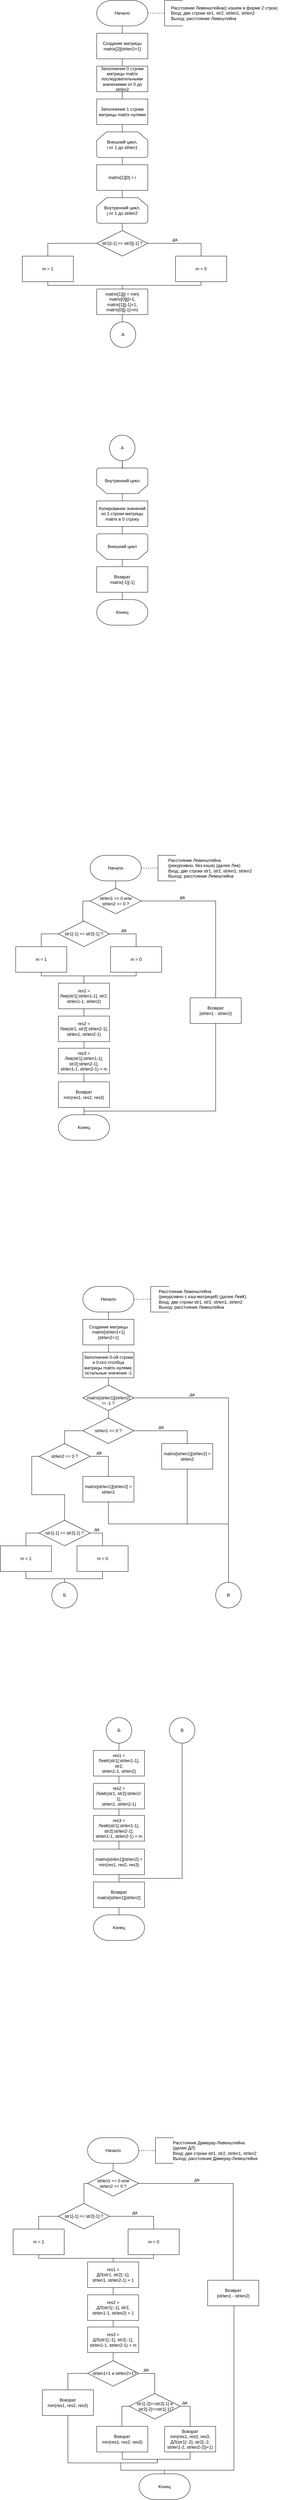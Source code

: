 <mxfile version="16.4.3" type="device"><diagram id="qD7uuQ1wmnW5SrdzAQ2x" name="Страница 1"><mxGraphModel dx="1422" dy="762" grid="1" gridSize="10" guides="1" tooltips="1" connect="1" arrows="1" fold="1" page="1" pageScale="1" pageWidth="827" pageHeight="1169" math="0" shadow="0"><root><mxCell id="0"/><mxCell id="1" parent="0"/><mxCell id="2qAkVk2IzRb8M_Sz5Cnt-39" style="edgeStyle=orthogonalEdgeStyle;rounded=0;orthogonalLoop=1;jettySize=auto;html=1;exitX=1;exitY=0.5;exitDx=0;exitDy=0;exitPerimeter=0;entryX=0;entryY=0.5;entryDx=0;entryDy=0;entryPerimeter=0;endArrow=none;endFill=0;dashed=1;" parent="1" source="2qAkVk2IzRb8M_Sz5Cnt-1" target="2qAkVk2IzRb8M_Sz5Cnt-38" edge="1"><mxGeometry relative="1" as="geometry"/></mxCell><mxCell id="w48m7SRfPKbXSvB9HszY-26" value="" style="edgeStyle=orthogonalEdgeStyle;rounded=0;orthogonalLoop=1;jettySize=auto;html=1;endArrow=none;endFill=0;" parent="1" source="2qAkVk2IzRb8M_Sz5Cnt-1" target="w48m7SRfPKbXSvB9HszY-1" edge="1"><mxGeometry relative="1" as="geometry"/></mxCell><mxCell id="2qAkVk2IzRb8M_Sz5Cnt-1" value="Начало" style="strokeWidth=1;html=1;shape=mxgraph.flowchart.terminator;whiteSpace=wrap;" parent="1" vertex="1"><mxGeometry x="284" y="30" width="140" height="70" as="geometry"/></mxCell><mxCell id="w48m7SRfPKbXSvB9HszY-25" value="" style="edgeStyle=orthogonalEdgeStyle;rounded=0;orthogonalLoop=1;jettySize=auto;html=1;endArrow=none;endFill=0;" parent="1" source="2qAkVk2IzRb8M_Sz5Cnt-3" edge="1"><mxGeometry relative="1" as="geometry"><mxPoint x="354" y="390" as="targetPoint"/></mxGeometry></mxCell><mxCell id="2qAkVk2IzRb8M_Sz5Cnt-3" value="Создание матрицы&lt;br&gt;matrix[2][strlen2+1]" style="rounded=0;whiteSpace=wrap;html=1;strokeWidth=1;" parent="1" vertex="1"><mxGeometry x="284" y="120" width="140" height="70" as="geometry"/></mxCell><mxCell id="w48m7SRfPKbXSvB9HszY-211" style="edgeStyle=orthogonalEdgeStyle;rounded=0;orthogonalLoop=1;jettySize=auto;html=1;exitX=0.5;exitY=1;exitDx=0;exitDy=0;exitPerimeter=0;entryX=0.5;entryY=0;entryDx=0;entryDy=0;endArrow=none;endFill=0;" parent="1" source="2qAkVk2IzRb8M_Sz5Cnt-4" edge="1"><mxGeometry relative="1" as="geometry"><mxPoint x="354" y="570" as="targetPoint"/></mxGeometry></mxCell><mxCell id="2qAkVk2IzRb8M_Sz5Cnt-4" value="Внешний цикл,&lt;br&gt;i от 1 до strlen1" style="strokeWidth=1;html=1;shape=mxgraph.flowchart.loop_limit;whiteSpace=wrap;" parent="1" vertex="1"><mxGeometry x="284" y="390" width="140" height="70" as="geometry"/></mxCell><mxCell id="2qAkVk2IzRb8M_Sz5Cnt-17" style="edgeStyle=orthogonalEdgeStyle;rounded=0;orthogonalLoop=1;jettySize=auto;html=1;exitX=1;exitY=0.5;exitDx=0;exitDy=0;exitPerimeter=0;entryX=0.5;entryY=0;entryDx=0;entryDy=0;endArrow=none;endFill=0;" parent="1" source="2qAkVk2IzRb8M_Sz5Cnt-5" target="2qAkVk2IzRb8M_Sz5Cnt-6" edge="1"><mxGeometry relative="1" as="geometry"/></mxCell><mxCell id="2qAkVk2IzRb8M_Sz5Cnt-18" style="edgeStyle=orthogonalEdgeStyle;rounded=0;orthogonalLoop=1;jettySize=auto;html=1;exitX=0;exitY=0.5;exitDx=0;exitDy=0;exitPerimeter=0;entryX=0.5;entryY=0;entryDx=0;entryDy=0;endArrow=none;endFill=0;" parent="1" source="2qAkVk2IzRb8M_Sz5Cnt-5" target="2qAkVk2IzRb8M_Sz5Cnt-8" edge="1"><mxGeometry relative="1" as="geometry"/></mxCell><mxCell id="w48m7SRfPKbXSvB9HszY-19" style="edgeStyle=orthogonalEdgeStyle;rounded=0;orthogonalLoop=1;jettySize=auto;html=1;exitX=0.5;exitY=0;exitDx=0;exitDy=0;exitPerimeter=0;entryX=0.5;entryY=1;entryDx=0;entryDy=0;entryPerimeter=0;endArrow=none;endFill=0;" parent="1" source="2qAkVk2IzRb8M_Sz5Cnt-5" target="w48m7SRfPKbXSvB9HszY-2" edge="1"><mxGeometry relative="1" as="geometry"/></mxCell><mxCell id="2qAkVk2IzRb8M_Sz5Cnt-5" value="str1[i-1] == str2[j-1] ?" style="strokeWidth=1;html=1;shape=mxgraph.flowchart.decision;whiteSpace=wrap;" parent="1" vertex="1"><mxGeometry x="284" y="660" width="140" height="70" as="geometry"/></mxCell><mxCell id="w48m7SRfPKbXSvB9HszY-8" style="edgeStyle=orthogonalEdgeStyle;rounded=0;orthogonalLoop=1;jettySize=auto;html=1;exitX=0.5;exitY=1;exitDx=0;exitDy=0;entryX=0.5;entryY=0;entryDx=0;entryDy=0;endArrow=none;endFill=0;" parent="1" source="2qAkVk2IzRb8M_Sz5Cnt-6" target="w48m7SRfPKbXSvB9HszY-7" edge="1"><mxGeometry relative="1" as="geometry"><Array as="points"><mxPoint x="570" y="810"/><mxPoint x="354" y="810"/></Array></mxGeometry></mxCell><mxCell id="2qAkVk2IzRb8M_Sz5Cnt-6" value="m = 0" style="rounded=0;whiteSpace=wrap;html=1;strokeWidth=1;" parent="1" vertex="1"><mxGeometry x="500" y="730" width="140" height="70" as="geometry"/></mxCell><mxCell id="w48m7SRfPKbXSvB9HszY-9" style="edgeStyle=orthogonalEdgeStyle;rounded=0;orthogonalLoop=1;jettySize=auto;html=1;exitX=0.5;exitY=1;exitDx=0;exitDy=0;entryX=0.5;entryY=0;entryDx=0;entryDy=0;endArrow=none;endFill=0;" parent="1" source="2qAkVk2IzRb8M_Sz5Cnt-8" target="w48m7SRfPKbXSvB9HszY-7" edge="1"><mxGeometry relative="1" as="geometry"><Array as="points"><mxPoint x="150" y="810"/><mxPoint x="354" y="810"/></Array></mxGeometry></mxCell><mxCell id="2qAkVk2IzRb8M_Sz5Cnt-8" value="m = 1" style="rounded=0;whiteSpace=wrap;html=1;strokeWidth=1;" parent="1" vertex="1"><mxGeometry x="80" y="730" width="140" height="70" as="geometry"/></mxCell><mxCell id="2qAkVk2IzRb8M_Sz5Cnt-16" value="Конец" style="strokeWidth=1;html=1;shape=mxgraph.flowchart.terminator;whiteSpace=wrap;" parent="1" vertex="1"><mxGeometry x="284" y="1670" width="140" height="70" as="geometry"/></mxCell><mxCell id="2qAkVk2IzRb8M_Sz5Cnt-19" value="да" style="text;html=1;align=center;verticalAlign=middle;resizable=0;points=[];autosize=1;strokeColor=none;" parent="1" vertex="1"><mxGeometry x="483" y="675" width="30" height="20" as="geometry"/></mxCell><mxCell id="2qAkVk2IzRb8M_Sz5Cnt-38" value="" style="strokeWidth=1;html=1;shape=mxgraph.flowchart.annotation_1;align=left;pointerEvents=1;" parent="1" vertex="1"><mxGeometry x="470" y="30" width="50" height="70" as="geometry"/></mxCell><mxCell id="2qAkVk2IzRb8M_Sz5Cnt-40" value="Расстояние Левенштейна(с кэшем в форме 2 строк)&lt;br&gt;&lt;div style=&quot;text-align: left&quot;&gt;&lt;span&gt;Вход: две строки str1, str2, strlen1, strlen2&lt;/span&gt;&lt;/div&gt;&lt;div style=&quot;text-align: left&quot;&gt;&lt;span&gt;Выход: расстояние Левештейна&lt;/span&gt;&lt;/div&gt;" style="text;html=1;align=center;verticalAlign=middle;resizable=0;points=[];autosize=1;strokeColor=none;" parent="1" vertex="1"><mxGeometry x="478" y="40" width="310" height="50" as="geometry"/></mxCell><mxCell id="w48m7SRfPKbXSvB9HszY-24" value="" style="edgeStyle=orthogonalEdgeStyle;rounded=0;orthogonalLoop=1;jettySize=auto;html=1;endArrow=none;endFill=0;" parent="1" source="w48m7SRfPKbXSvB9HszY-1" edge="1"><mxGeometry relative="1" as="geometry"><mxPoint x="354" y="390" as="targetPoint"/></mxGeometry></mxCell><mxCell id="w48m7SRfPKbXSvB9HszY-1" value="Заполнение 0 строки матрицы matrix последовательными значениями от 0 до strlen2" style="rounded=0;whiteSpace=wrap;html=1;strokeWidth=1;" parent="1" vertex="1"><mxGeometry x="284" y="210" width="140" height="70" as="geometry"/></mxCell><mxCell id="w48m7SRfPKbXSvB9HszY-2" value="Внутренний цикл,&lt;br&gt;j от 1 до strlen2" style="strokeWidth=1;html=1;shape=mxgraph.flowchart.loop_limit;whiteSpace=wrap;" parent="1" vertex="1"><mxGeometry x="284" y="570" width="140" height="70" as="geometry"/></mxCell><mxCell id="w48m7SRfPKbXSvB9HszY-213" value="" style="edgeStyle=orthogonalEdgeStyle;rounded=0;orthogonalLoop=1;jettySize=auto;html=1;endArrow=none;endFill=0;" parent="1" source="w48m7SRfPKbXSvB9HszY-7" target="w48m7SRfPKbXSvB9HszY-11" edge="1"><mxGeometry relative="1" as="geometry"/></mxCell><mxCell id="w48m7SRfPKbXSvB9HszY-7" value="matrix[1][j] = min(&lt;br&gt;matrix[0][j]+1,&lt;br&gt;matrix[1][j-1]+1,&lt;br&gt;matrix[0][j-1]+m)" style="rounded=0;whiteSpace=wrap;html=1;strokeWidth=1;" parent="1" vertex="1"><mxGeometry x="284" y="820" width="140" height="70" as="geometry"/></mxCell><mxCell id="w48m7SRfPKbXSvB9HszY-11" value="А" style="ellipse;whiteSpace=wrap;html=1;aspect=fixed;" parent="1" vertex="1"><mxGeometry x="321" y="910" width="70" height="70" as="geometry"/></mxCell><mxCell id="w48m7SRfPKbXSvB9HszY-214" value="" style="edgeStyle=orthogonalEdgeStyle;rounded=0;orthogonalLoop=1;jettySize=auto;html=1;endArrow=none;endFill=0;" parent="1" source="w48m7SRfPKbXSvB9HszY-12" edge="1"><mxGeometry relative="1" as="geometry"><mxPoint x="354" y="1310" as="targetPoint"/></mxGeometry></mxCell><mxCell id="w48m7SRfPKbXSvB9HszY-12" value="А" style="ellipse;whiteSpace=wrap;html=1;aspect=fixed;" parent="1" vertex="1"><mxGeometry x="319" y="1220" width="70" height="70" as="geometry"/></mxCell><mxCell id="w48m7SRfPKbXSvB9HszY-206" value="" style="edgeStyle=orthogonalEdgeStyle;rounded=0;orthogonalLoop=1;jettySize=auto;html=1;endArrow=none;endFill=0;" parent="1" source="w48m7SRfPKbXSvB9HszY-14" target="w48m7SRfPKbXSvB9HszY-15" edge="1"><mxGeometry relative="1" as="geometry"/></mxCell><mxCell id="w48m7SRfPKbXSvB9HszY-207" value="" style="edgeStyle=orthogonalEdgeStyle;rounded=0;orthogonalLoop=1;jettySize=auto;html=1;endArrow=none;endFill=0;" parent="1" source="w48m7SRfPKbXSvB9HszY-15" target="2qAkVk2IzRb8M_Sz5Cnt-16" edge="1"><mxGeometry relative="1" as="geometry"/></mxCell><mxCell id="w48m7SRfPKbXSvB9HszY-15" value="Возврат&lt;br&gt;matrix[-1][-1]" style="rounded=0;whiteSpace=wrap;html=1;strokeWidth=1;" parent="1" vertex="1"><mxGeometry x="284" y="1580" width="140" height="70" as="geometry"/></mxCell><mxCell id="w48m7SRfPKbXSvB9HszY-27" style="edgeStyle=orthogonalEdgeStyle;rounded=0;orthogonalLoop=1;jettySize=auto;html=1;exitX=1;exitY=0.5;exitDx=0;exitDy=0;exitPerimeter=0;entryX=0;entryY=0.5;entryDx=0;entryDy=0;entryPerimeter=0;endArrow=none;endFill=0;dashed=1;" parent="1" source="w48m7SRfPKbXSvB9HszY-29" target="w48m7SRfPKbXSvB9HszY-43" edge="1"><mxGeometry relative="1" as="geometry"/></mxCell><mxCell id="w48m7SRfPKbXSvB9HszY-81" style="edgeStyle=orthogonalEdgeStyle;rounded=0;orthogonalLoop=1;jettySize=auto;html=1;exitX=0.5;exitY=1;exitDx=0;exitDy=0;exitPerimeter=0;entryX=0.5;entryY=0;entryDx=0;entryDy=0;entryPerimeter=0;endArrow=none;endFill=0;" parent="1" source="w48m7SRfPKbXSvB9HszY-29" target="w48m7SRfPKbXSvB9HszY-57" edge="1"><mxGeometry relative="1" as="geometry"/></mxCell><mxCell id="w48m7SRfPKbXSvB9HszY-29" value="Начало" style="strokeWidth=1;html=1;shape=mxgraph.flowchart.terminator;whiteSpace=wrap;" parent="1" vertex="1"><mxGeometry x="266" y="2370" width="140" height="70" as="geometry"/></mxCell><mxCell id="w48m7SRfPKbXSvB9HszY-43" value="" style="strokeWidth=1;html=1;shape=mxgraph.flowchart.annotation_1;align=left;pointerEvents=1;" parent="1" vertex="1"><mxGeometry x="452" y="2370" width="50" height="70" as="geometry"/></mxCell><mxCell id="w48m7SRfPKbXSvB9HszY-44" value="Расстояние Левенштейна&lt;br&gt;(рекурсивно, без кэша)&amp;nbsp;&lt;span style=&quot;&quot;&gt;(далее Лев)&lt;/span&gt;&lt;br&gt;&lt;div style=&quot;&quot;&gt;&lt;span&gt;Вход: две строки str1, str2, strlen1, strlen2&lt;/span&gt;&lt;/div&gt;&lt;div style=&quot;&quot;&gt;&lt;span&gt;Выход: расстояние Левештейна&lt;/span&gt;&lt;/div&gt;" style="text;html=1;align=left;verticalAlign=middle;resizable=0;points=[];autosize=1;strokeColor=none;" parent="1" vertex="1"><mxGeometry x="478" y="2375" width="250" height="60" as="geometry"/></mxCell><mxCell id="w48m7SRfPKbXSvB9HszY-73" style="edgeStyle=orthogonalEdgeStyle;rounded=0;orthogonalLoop=1;jettySize=auto;html=1;exitX=1;exitY=0.5;exitDx=0;exitDy=0;exitPerimeter=0;entryX=0.5;entryY=0;entryDx=0;entryDy=0;endArrow=none;endFill=0;" parent="1" source="w48m7SRfPKbXSvB9HszY-57" target="w48m7SRfPKbXSvB9HszY-58" edge="1"><mxGeometry relative="1" as="geometry"/></mxCell><mxCell id="w48m7SRfPKbXSvB9HszY-204" style="edgeStyle=orthogonalEdgeStyle;rounded=0;orthogonalLoop=1;jettySize=auto;html=1;exitX=0;exitY=0.5;exitDx=0;exitDy=0;exitPerimeter=0;entryX=0.5;entryY=0;entryDx=0;entryDy=0;entryPerimeter=0;endArrow=none;endFill=0;" parent="1" source="w48m7SRfPKbXSvB9HszY-57" target="w48m7SRfPKbXSvB9HszY-62" edge="1"><mxGeometry relative="1" as="geometry"/></mxCell><mxCell id="w48m7SRfPKbXSvB9HszY-57" value="strlen1 == 0 или&lt;br&gt;strlen2 == 0 ?" style="strokeWidth=1;html=1;shape=mxgraph.flowchart.decision;whiteSpace=wrap;" parent="1" vertex="1"><mxGeometry x="266" y="2460" width="140" height="70" as="geometry"/></mxCell><mxCell id="w48m7SRfPKbXSvB9HszY-76" style="edgeStyle=orthogonalEdgeStyle;rounded=0;orthogonalLoop=1;jettySize=auto;html=1;exitX=0.5;exitY=1;exitDx=0;exitDy=0;entryX=0.5;entryY=0;entryDx=0;entryDy=0;entryPerimeter=0;endArrow=none;endFill=0;" parent="1" source="w48m7SRfPKbXSvB9HszY-58" target="w48m7SRfPKbXSvB9HszY-72" edge="1"><mxGeometry relative="1" as="geometry"><Array as="points"><mxPoint x="610" y="3070"/><mxPoint x="249" y="3070"/></Array></mxGeometry></mxCell><mxCell id="w48m7SRfPKbXSvB9HszY-58" value="Возврат&lt;br&gt;|strlen1 - strlen2|" style="rounded=0;whiteSpace=wrap;html=1;strokeWidth=1;" parent="1" vertex="1"><mxGeometry x="540" y="2760" width="140" height="70" as="geometry"/></mxCell><mxCell id="w48m7SRfPKbXSvB9HszY-60" style="edgeStyle=orthogonalEdgeStyle;rounded=0;orthogonalLoop=1;jettySize=auto;html=1;exitX=1;exitY=0.5;exitDx=0;exitDy=0;exitPerimeter=0;entryX=0.5;entryY=0;entryDx=0;entryDy=0;endArrow=none;endFill=0;" parent="1" source="w48m7SRfPKbXSvB9HszY-62" target="w48m7SRfPKbXSvB9HszY-64" edge="1"><mxGeometry relative="1" as="geometry"/></mxCell><mxCell id="w48m7SRfPKbXSvB9HszY-61" style="edgeStyle=orthogonalEdgeStyle;rounded=0;orthogonalLoop=1;jettySize=auto;html=1;exitX=0;exitY=0.5;exitDx=0;exitDy=0;exitPerimeter=0;entryX=0.5;entryY=0;entryDx=0;entryDy=0;endArrow=none;endFill=0;" parent="1" source="w48m7SRfPKbXSvB9HszY-62" target="w48m7SRfPKbXSvB9HszY-66" edge="1"><mxGeometry relative="1" as="geometry"/></mxCell><mxCell id="w48m7SRfPKbXSvB9HszY-62" value="str1[-1] == str2[-1] ?" style="strokeWidth=1;html=1;shape=mxgraph.flowchart.decision;whiteSpace=wrap;" parent="1" vertex="1"><mxGeometry x="179" y="2550" width="140" height="70" as="geometry"/></mxCell><mxCell id="w48m7SRfPKbXSvB9HszY-63" style="edgeStyle=orthogonalEdgeStyle;rounded=0;orthogonalLoop=1;jettySize=auto;html=1;exitX=0.5;exitY=1;exitDx=0;exitDy=0;entryX=0.5;entryY=0;entryDx=0;entryDy=0;endArrow=none;endFill=0;" parent="1" source="w48m7SRfPKbXSvB9HszY-64" target="w48m7SRfPKbXSvB9HszY-68" edge="1"><mxGeometry relative="1" as="geometry"><Array as="points"><mxPoint x="392" y="2700"/><mxPoint x="249" y="2700"/></Array></mxGeometry></mxCell><mxCell id="w48m7SRfPKbXSvB9HszY-64" value="m = 0" style="rounded=0;whiteSpace=wrap;html=1;strokeWidth=1;" parent="1" vertex="1"><mxGeometry x="322" y="2620" width="140" height="70" as="geometry"/></mxCell><mxCell id="w48m7SRfPKbXSvB9HszY-203" style="edgeStyle=orthogonalEdgeStyle;rounded=0;orthogonalLoop=1;jettySize=auto;html=1;exitX=0.5;exitY=1;exitDx=0;exitDy=0;entryX=0.5;entryY=0;entryDx=0;entryDy=0;endArrow=none;endFill=0;" parent="1" source="w48m7SRfPKbXSvB9HszY-66" target="w48m7SRfPKbXSvB9HszY-68" edge="1"><mxGeometry relative="1" as="geometry"><Array as="points"><mxPoint x="132" y="2700"/><mxPoint x="249" y="2700"/></Array></mxGeometry></mxCell><mxCell id="w48m7SRfPKbXSvB9HszY-66" value="m = 1" style="rounded=0;whiteSpace=wrap;html=1;strokeWidth=1;" parent="1" vertex="1"><mxGeometry x="62" y="2620" width="140" height="70" as="geometry"/></mxCell><mxCell id="w48m7SRfPKbXSvB9HszY-67" value="да" style="text;html=1;align=center;verticalAlign=middle;resizable=0;points=[];autosize=1;strokeColor=none;" parent="1" vertex="1"><mxGeometry x="343" y="2565" width="30" height="20" as="geometry"/></mxCell><mxCell id="w48m7SRfPKbXSvB9HszY-79" style="edgeStyle=orthogonalEdgeStyle;rounded=0;orthogonalLoop=1;jettySize=auto;html=1;exitX=0.5;exitY=1;exitDx=0;exitDy=0;entryX=0.5;entryY=0;entryDx=0;entryDy=0;endArrow=none;endFill=0;" parent="1" source="w48m7SRfPKbXSvB9HszY-68" target="w48m7SRfPKbXSvB9HszY-69" edge="1"><mxGeometry relative="1" as="geometry"/></mxCell><mxCell id="w48m7SRfPKbXSvB9HszY-68" value="res1 = &lt;br&gt;Лев(str1[:strlen1-1], str2,&lt;br&gt;strlen1-1, strlen2)" style="rounded=0;whiteSpace=wrap;html=1;strokeWidth=1;" parent="1" vertex="1"><mxGeometry x="179" y="2720" width="140" height="70" as="geometry"/></mxCell><mxCell id="w48m7SRfPKbXSvB9HszY-78" style="edgeStyle=orthogonalEdgeStyle;rounded=0;orthogonalLoop=1;jettySize=auto;html=1;exitX=0.5;exitY=1;exitDx=0;exitDy=0;entryX=0.5;entryY=0;entryDx=0;entryDy=0;endArrow=none;endFill=0;" parent="1" source="w48m7SRfPKbXSvB9HszY-69" target="w48m7SRfPKbXSvB9HszY-70" edge="1"><mxGeometry relative="1" as="geometry"/></mxCell><mxCell id="w48m7SRfPKbXSvB9HszY-69" value="res2 = &lt;br&gt;Лев(str1, str2[:strlen2-1],&lt;br&gt;strlen1, strlen2-1)" style="rounded=0;whiteSpace=wrap;html=1;strokeWidth=1;" parent="1" vertex="1"><mxGeometry x="179" y="2810" width="140" height="70" as="geometry"/></mxCell><mxCell id="w48m7SRfPKbXSvB9HszY-77" value="" style="edgeStyle=orthogonalEdgeStyle;rounded=0;orthogonalLoop=1;jettySize=auto;html=1;endArrow=none;endFill=0;" parent="1" source="w48m7SRfPKbXSvB9HszY-70" target="w48m7SRfPKbXSvB9HszY-72" edge="1"><mxGeometry relative="1" as="geometry"/></mxCell><mxCell id="w48m7SRfPKbXSvB9HszY-70" value="res3 = &lt;br&gt;Лев(str1[:strlen1-1], str2[:strlen2-1],&lt;br&gt;strlen1-1, strlen2-1) + m" style="rounded=0;whiteSpace=wrap;html=1;strokeWidth=1;" parent="1" vertex="1"><mxGeometry x="179" y="2898" width="140" height="70" as="geometry"/></mxCell><mxCell id="w48m7SRfPKbXSvB9HszY-75" style="edgeStyle=orthogonalEdgeStyle;rounded=0;orthogonalLoop=1;jettySize=auto;html=1;exitX=0.5;exitY=1;exitDx=0;exitDy=0;entryX=0.5;entryY=0;entryDx=0;entryDy=0;entryPerimeter=0;endArrow=none;endFill=0;" parent="1" source="w48m7SRfPKbXSvB9HszY-71" target="w48m7SRfPKbXSvB9HszY-72" edge="1"><mxGeometry relative="1" as="geometry"/></mxCell><mxCell id="w48m7SRfPKbXSvB9HszY-71" value="Возврат&lt;br&gt;min(res1, res2, res3)" style="rounded=0;whiteSpace=wrap;html=1;strokeWidth=1;" parent="1" vertex="1"><mxGeometry x="179" y="2990" width="140" height="70" as="geometry"/></mxCell><mxCell id="w48m7SRfPKbXSvB9HszY-72" value="Конец" style="strokeWidth=1;html=1;shape=mxgraph.flowchart.terminator;whiteSpace=wrap;" parent="1" vertex="1"><mxGeometry x="179" y="3080" width="140" height="70" as="geometry"/></mxCell><mxCell id="w48m7SRfPKbXSvB9HszY-74" value="да" style="text;html=1;align=center;verticalAlign=middle;resizable=0;points=[];autosize=1;strokeColor=none;" parent="1" vertex="1"><mxGeometry x="503" y="2475" width="30" height="20" as="geometry"/></mxCell><mxCell id="w48m7SRfPKbXSvB9HszY-82" style="edgeStyle=orthogonalEdgeStyle;rounded=0;orthogonalLoop=1;jettySize=auto;html=1;exitX=1;exitY=0.5;exitDx=0;exitDy=0;exitPerimeter=0;entryX=0;entryY=0.5;entryDx=0;entryDy=0;entryPerimeter=0;endArrow=none;endFill=0;dashed=1;" parent="1" source="w48m7SRfPKbXSvB9HszY-84" target="w48m7SRfPKbXSvB9HszY-85" edge="1"><mxGeometry relative="1" as="geometry"/></mxCell><mxCell id="w48m7SRfPKbXSvB9HszY-113" style="edgeStyle=orthogonalEdgeStyle;rounded=0;orthogonalLoop=1;jettySize=auto;html=1;exitX=0.5;exitY=1;exitDx=0;exitDy=0;exitPerimeter=0;entryX=0.5;entryY=0;entryDx=0;entryDy=0;endArrow=none;endFill=0;" parent="1" source="w48m7SRfPKbXSvB9HszY-84" target="w48m7SRfPKbXSvB9HszY-110" edge="1"><mxGeometry relative="1" as="geometry"/></mxCell><mxCell id="w48m7SRfPKbXSvB9HszY-84" value="Начало" style="strokeWidth=1;html=1;shape=mxgraph.flowchart.terminator;whiteSpace=wrap;" parent="1" vertex="1"><mxGeometry x="246" y="3550" width="140" height="70" as="geometry"/></mxCell><mxCell id="w48m7SRfPKbXSvB9HszY-85" value="" style="strokeWidth=1;html=1;shape=mxgraph.flowchart.annotation_1;align=left;pointerEvents=1;" parent="1" vertex="1"><mxGeometry x="432" y="3550" width="50" height="70" as="geometry"/></mxCell><mxCell id="w48m7SRfPKbXSvB9HszY-86" value="Расстояние Левенштейна&lt;br&gt;(рекурсивно с кэш-матрицей)&amp;nbsp;&lt;span style=&quot;&quot;&gt;(далее ЛевК)&lt;/span&gt;&lt;br&gt;&lt;div style=&quot;&quot;&gt;&lt;span&gt;Вход: две строки str1, str2, strlen1, strlen2&lt;/span&gt;&lt;/div&gt;&lt;div style=&quot;&quot;&gt;&lt;span&gt;Выход: расстояние Левештейна&lt;/span&gt;&lt;/div&gt;" style="text;html=1;align=left;verticalAlign=middle;resizable=0;points=[];autosize=1;strokeColor=none;" parent="1" vertex="1"><mxGeometry x="452" y="3555" width="260" height="60" as="geometry"/></mxCell><mxCell id="w48m7SRfPKbXSvB9HszY-88" style="edgeStyle=orthogonalEdgeStyle;rounded=0;orthogonalLoop=1;jettySize=auto;html=1;exitX=0.5;exitY=1;exitDx=0;exitDy=0;exitPerimeter=0;entryX=0.5;entryY=0;entryDx=0;entryDy=0;entryPerimeter=0;endArrow=none;endFill=0;" parent="1" source="w48m7SRfPKbXSvB9HszY-89" target="w48m7SRfPKbXSvB9HszY-94" edge="1"><mxGeometry relative="1" as="geometry"/></mxCell><mxCell id="w48m7SRfPKbXSvB9HszY-149" style="edgeStyle=orthogonalEdgeStyle;rounded=0;orthogonalLoop=1;jettySize=auto;html=1;exitX=1;exitY=0.5;exitDx=0;exitDy=0;exitPerimeter=0;entryX=0.5;entryY=0;entryDx=0;entryDy=0;endArrow=none;endFill=0;" parent="1" source="w48m7SRfPKbXSvB9HszY-89" target="w48m7SRfPKbXSvB9HszY-135" edge="1"><mxGeometry relative="1" as="geometry"/></mxCell><mxCell id="w48m7SRfPKbXSvB9HszY-89" value="matrix[strlen1][strlen2]&lt;br&gt;!= -1 ?" style="strokeWidth=1;shape=mxgraph.flowchart.decision;whiteSpace=wrap;labelPosition=center;verticalLabelPosition=middle;align=center;verticalAlign=middle;html=1;spacingTop=14;" parent="1" vertex="1"><mxGeometry x="246" y="3820" width="140" height="70" as="geometry"/></mxCell><mxCell id="w48m7SRfPKbXSvB9HszY-92" style="edgeStyle=orthogonalEdgeStyle;rounded=0;orthogonalLoop=1;jettySize=auto;html=1;exitX=1;exitY=0.5;exitDx=0;exitDy=0;exitPerimeter=0;entryX=0.5;entryY=0;entryDx=0;entryDy=0;endArrow=none;endFill=0;" parent="1" source="w48m7SRfPKbXSvB9HszY-94" target="w48m7SRfPKbXSvB9HszY-96" edge="1"><mxGeometry relative="1" as="geometry"/></mxCell><mxCell id="w48m7SRfPKbXSvB9HszY-118" style="edgeStyle=orthogonalEdgeStyle;rounded=0;orthogonalLoop=1;jettySize=auto;html=1;exitX=0;exitY=0.5;exitDx=0;exitDy=0;exitPerimeter=0;entryX=0.5;entryY=0;entryDx=0;entryDy=0;entryPerimeter=0;endArrow=none;endFill=0;" parent="1" source="w48m7SRfPKbXSvB9HszY-94" target="w48m7SRfPKbXSvB9HszY-117" edge="1"><mxGeometry relative="1" as="geometry"/></mxCell><mxCell id="w48m7SRfPKbXSvB9HszY-94" value="strlen1 == 0 ?" style="strokeWidth=1;html=1;shape=mxgraph.flowchart.decision;whiteSpace=wrap;" parent="1" vertex="1"><mxGeometry x="246" y="3910" width="140" height="70" as="geometry"/></mxCell><mxCell id="w48m7SRfPKbXSvB9HszY-150" style="edgeStyle=orthogonalEdgeStyle;rounded=0;orthogonalLoop=1;jettySize=auto;html=1;exitX=0.5;exitY=1;exitDx=0;exitDy=0;entryX=0.5;entryY=0;entryDx=0;entryDy=0;endArrow=none;endFill=0;" parent="1" source="w48m7SRfPKbXSvB9HszY-96" target="w48m7SRfPKbXSvB9HszY-135" edge="1"><mxGeometry relative="1" as="geometry"><Array as="points"><mxPoint x="532" y="4200"/><mxPoint x="645" y="4200"/></Array></mxGeometry></mxCell><mxCell id="w48m7SRfPKbXSvB9HszY-96" value="matrix[strlen1][strlen2] =&lt;br&gt;strlen2" style="rounded=0;whiteSpace=wrap;html=1;strokeWidth=1;" parent="1" vertex="1"><mxGeometry x="462" y="3980" width="140" height="70" as="geometry"/></mxCell><mxCell id="w48m7SRfPKbXSvB9HszY-99" value="да" style="text;html=1;align=center;verticalAlign=middle;resizable=0;points=[];autosize=1;strokeColor=none;" parent="1" vertex="1"><mxGeometry x="445" y="3925" width="30" height="20" as="geometry"/></mxCell><mxCell id="w48m7SRfPKbXSvB9HszY-148" style="edgeStyle=orthogonalEdgeStyle;rounded=0;orthogonalLoop=1;jettySize=auto;html=1;exitX=0.5;exitY=1;exitDx=0;exitDy=0;entryX=0.5;entryY=0;entryDx=0;entryDy=0;endArrow=none;endFill=0;" parent="1" source="w48m7SRfPKbXSvB9HszY-101" target="w48m7SRfPKbXSvB9HszY-135" edge="1"><mxGeometry relative="1" as="geometry"><Array as="points"><mxPoint x="316" y="4200"/><mxPoint x="645" y="4200"/></Array></mxGeometry></mxCell><mxCell id="w48m7SRfPKbXSvB9HszY-101" value="matrix[strlen1][strlen2] =&lt;br&gt;strlen1" style="rounded=0;whiteSpace=wrap;html=1;strokeWidth=1;" parent="1" vertex="1"><mxGeometry x="246" y="4070" width="140" height="70" as="geometry"/></mxCell><mxCell id="w48m7SRfPKbXSvB9HszY-108" value="Конец" style="strokeWidth=1;html=1;shape=mxgraph.flowchart.terminator;whiteSpace=wrap;" parent="1" vertex="1"><mxGeometry x="275" y="5270" width="140" height="70" as="geometry"/></mxCell><mxCell id="w48m7SRfPKbXSvB9HszY-109" value="да" style="text;html=1;align=center;verticalAlign=middle;resizable=0;points=[];autosize=1;strokeColor=none;" parent="1" vertex="1"><mxGeometry x="530" y="3836" width="30" height="20" as="geometry"/></mxCell><mxCell id="w48m7SRfPKbXSvB9HszY-114" style="edgeStyle=orthogonalEdgeStyle;rounded=0;orthogonalLoop=1;jettySize=auto;html=1;exitX=0.5;exitY=1;exitDx=0;exitDy=0;entryX=0.5;entryY=0;entryDx=0;entryDy=0;endArrow=none;endFill=0;" parent="1" source="w48m7SRfPKbXSvB9HszY-110" target="w48m7SRfPKbXSvB9HszY-111" edge="1"><mxGeometry relative="1" as="geometry"/></mxCell><mxCell id="w48m7SRfPKbXSvB9HszY-110" value="Создание матрицы&lt;br&gt;matrix[strlen1+1][strlen2+1]" style="rounded=0;whiteSpace=wrap;html=1;strokeWidth=1;" parent="1" vertex="1"><mxGeometry x="246" y="3640" width="140" height="70" as="geometry"/></mxCell><mxCell id="w48m7SRfPKbXSvB9HszY-112" style="edgeStyle=orthogonalEdgeStyle;rounded=0;orthogonalLoop=1;jettySize=auto;html=1;exitX=0.5;exitY=1;exitDx=0;exitDy=0;entryX=0.5;entryY=0;entryDx=0;entryDy=0;entryPerimeter=0;endArrow=none;endFill=0;" parent="1" source="w48m7SRfPKbXSvB9HszY-111" target="w48m7SRfPKbXSvB9HszY-89" edge="1"><mxGeometry relative="1" as="geometry"/></mxCell><mxCell id="w48m7SRfPKbXSvB9HszY-111" value="Заполнение 0-ой строки и 0-ого столбца матрицы matrix нулями, остальные значения -1" style="rounded=0;whiteSpace=wrap;html=1;strokeWidth=1;" parent="1" vertex="1"><mxGeometry x="246" y="3730" width="140" height="70" as="geometry"/></mxCell><mxCell id="w48m7SRfPKbXSvB9HszY-119" style="edgeStyle=orthogonalEdgeStyle;rounded=0;orthogonalLoop=1;jettySize=auto;html=1;exitX=1;exitY=0.5;exitDx=0;exitDy=0;exitPerimeter=0;entryX=0.5;entryY=0;entryDx=0;entryDy=0;endArrow=none;endFill=0;" parent="1" source="w48m7SRfPKbXSvB9HszY-117" target="w48m7SRfPKbXSvB9HszY-101" edge="1"><mxGeometry relative="1" as="geometry"/></mxCell><mxCell id="YAIvOIB1CUiru_7DrAue-1" style="edgeStyle=orthogonalEdgeStyle;rounded=0;orthogonalLoop=1;jettySize=auto;html=1;exitX=0;exitY=0.5;exitDx=0;exitDy=0;exitPerimeter=0;entryX=0.5;entryY=0;entryDx=0;entryDy=0;entryPerimeter=0;endArrow=none;endFill=0;" parent="1" source="w48m7SRfPKbXSvB9HszY-117" target="w48m7SRfPKbXSvB9HszY-127" edge="1"><mxGeometry relative="1" as="geometry"/></mxCell><mxCell id="w48m7SRfPKbXSvB9HszY-117" value="strlen2 == 0 ?" style="strokeWidth=1;html=1;shape=mxgraph.flowchart.decision;whiteSpace=wrap;" parent="1" vertex="1"><mxGeometry x="126" y="3980" width="140" height="70" as="geometry"/></mxCell><mxCell id="w48m7SRfPKbXSvB9HszY-120" value="да" style="text;html=1;align=center;verticalAlign=middle;resizable=0;points=[];autosize=1;strokeColor=none;" parent="1" vertex="1"><mxGeometry x="275" y="3995" width="30" height="20" as="geometry"/></mxCell><mxCell id="w48m7SRfPKbXSvB9HszY-125" style="edgeStyle=orthogonalEdgeStyle;rounded=0;orthogonalLoop=1;jettySize=auto;html=1;exitX=1;exitY=0.5;exitDx=0;exitDy=0;exitPerimeter=0;entryX=0.5;entryY=0;entryDx=0;entryDy=0;endArrow=none;endFill=0;" parent="1" source="w48m7SRfPKbXSvB9HszY-127" target="w48m7SRfPKbXSvB9HszY-128" edge="1"><mxGeometry relative="1" as="geometry"/></mxCell><mxCell id="w48m7SRfPKbXSvB9HszY-126" style="edgeStyle=orthogonalEdgeStyle;rounded=0;orthogonalLoop=1;jettySize=auto;html=1;exitX=0;exitY=0.5;exitDx=0;exitDy=0;exitPerimeter=0;entryX=0.5;entryY=0;entryDx=0;entryDy=0;endArrow=none;endFill=0;" parent="1" source="w48m7SRfPKbXSvB9HszY-127" target="w48m7SRfPKbXSvB9HszY-129" edge="1"><mxGeometry relative="1" as="geometry"/></mxCell><mxCell id="w48m7SRfPKbXSvB9HszY-127" value="str1[-1] == str2[-1] ?" style="strokeWidth=1;html=1;shape=mxgraph.flowchart.decision;whiteSpace=wrap;" parent="1" vertex="1"><mxGeometry x="126" y="4190" width="140" height="70" as="geometry"/></mxCell><mxCell id="w48m7SRfPKbXSvB9HszY-133" style="edgeStyle=orthogonalEdgeStyle;rounded=0;orthogonalLoop=1;jettySize=auto;html=1;exitX=0.5;exitY=1;exitDx=0;exitDy=0;entryX=0.5;entryY=0;entryDx=0;entryDy=0;endArrow=none;endFill=0;" parent="1" source="w48m7SRfPKbXSvB9HszY-128" target="w48m7SRfPKbXSvB9HszY-132" edge="1"><mxGeometry relative="1" as="geometry"><Array as="points"><mxPoint x="300" y="4350"/><mxPoint x="196" y="4350"/></Array></mxGeometry></mxCell><mxCell id="w48m7SRfPKbXSvB9HszY-128" value="m = 0" style="rounded=0;whiteSpace=wrap;html=1;strokeWidth=1;" parent="1" vertex="1"><mxGeometry x="230" y="4260" width="140" height="70" as="geometry"/></mxCell><mxCell id="w48m7SRfPKbXSvB9HszY-134" style="edgeStyle=orthogonalEdgeStyle;rounded=0;orthogonalLoop=1;jettySize=auto;html=1;exitX=0.5;exitY=1;exitDx=0;exitDy=0;entryX=0.5;entryY=0;entryDx=0;entryDy=0;endArrow=none;endFill=0;" parent="1" source="w48m7SRfPKbXSvB9HszY-129" target="w48m7SRfPKbXSvB9HszY-132" edge="1"><mxGeometry relative="1" as="geometry"><Array as="points"><mxPoint x="90" y="4350"/><mxPoint x="196" y="4350"/></Array></mxGeometry></mxCell><mxCell id="w48m7SRfPKbXSvB9HszY-129" value="m = 1" style="rounded=0;whiteSpace=wrap;html=1;strokeWidth=1;" parent="1" vertex="1"><mxGeometry x="20" y="4260" width="140" height="70" as="geometry"/></mxCell><mxCell id="w48m7SRfPKbXSvB9HszY-130" value="да" style="text;html=1;align=center;verticalAlign=middle;resizable=0;points=[];autosize=1;strokeColor=none;" parent="1" vertex="1"><mxGeometry x="269" y="4205" width="30" height="20" as="geometry"/></mxCell><mxCell id="w48m7SRfPKbXSvB9HszY-132" value="Б" style="ellipse;whiteSpace=wrap;html=1;aspect=fixed;" parent="1" vertex="1"><mxGeometry x="161" y="4360" width="70" height="70" as="geometry"/></mxCell><mxCell id="w48m7SRfPKbXSvB9HszY-135" value="В" style="ellipse;whiteSpace=wrap;html=1;aspect=fixed;" parent="1" vertex="1"><mxGeometry x="610" y="4360" width="70" height="70" as="geometry"/></mxCell><mxCell id="w48m7SRfPKbXSvB9HszY-137" style="edgeStyle=orthogonalEdgeStyle;rounded=0;orthogonalLoop=1;jettySize=auto;html=1;exitX=0.5;exitY=1;exitDx=0;exitDy=0;entryX=0.5;entryY=0;entryDx=0;entryDy=0;endArrow=none;endFill=0;" parent="1" source="w48m7SRfPKbXSvB9HszY-138" target="w48m7SRfPKbXSvB9HszY-140" edge="1"><mxGeometry relative="1" as="geometry"/></mxCell><mxCell id="w48m7SRfPKbXSvB9HszY-138" value="res1 = &lt;br&gt;ЛевК(str1[:strlen1-1], str2,&lt;br&gt;strlen1-1, strlen2)" style="rounded=0;whiteSpace=wrap;html=1;strokeWidth=1;" parent="1" vertex="1"><mxGeometry x="275" y="4820" width="140" height="70" as="geometry"/></mxCell><mxCell id="w48m7SRfPKbXSvB9HszY-139" style="edgeStyle=orthogonalEdgeStyle;rounded=0;orthogonalLoop=1;jettySize=auto;html=1;exitX=0.5;exitY=1;exitDx=0;exitDy=0;entryX=0.5;entryY=0;entryDx=0;entryDy=0;endArrow=none;endFill=0;" parent="1" source="w48m7SRfPKbXSvB9HszY-140" target="w48m7SRfPKbXSvB9HszY-141" edge="1"><mxGeometry relative="1" as="geometry"/></mxCell><mxCell id="w48m7SRfPKbXSvB9HszY-140" value="res2 = &lt;br&gt;ЛевК(str1, str2[:strlen2-1],&lt;br&gt;strlen1, strlen2-1)" style="rounded=0;whiteSpace=wrap;html=1;strokeWidth=1;" parent="1" vertex="1"><mxGeometry x="275" y="4910" width="140" height="70" as="geometry"/></mxCell><mxCell id="w48m7SRfPKbXSvB9HszY-141" value="res3 = &lt;br&gt;ЛевК(str1[:strlen1-1], str2[:strlen2-1],&lt;br&gt;strlen1-1, strlen2-1) + m" style="rounded=0;whiteSpace=wrap;html=1;strokeWidth=1;" parent="1" vertex="1"><mxGeometry x="275" y="4998" width="140" height="70" as="geometry"/></mxCell><mxCell id="w48m7SRfPKbXSvB9HszY-143" value="" style="edgeStyle=orthogonalEdgeStyle;rounded=0;orthogonalLoop=1;jettySize=auto;html=1;endArrow=none;endFill=0;" parent="1" source="w48m7SRfPKbXSvB9HszY-142" target="w48m7SRfPKbXSvB9HszY-141" edge="1"><mxGeometry relative="1" as="geometry"/></mxCell><mxCell id="w48m7SRfPKbXSvB9HszY-144" style="edgeStyle=orthogonalEdgeStyle;rounded=0;orthogonalLoop=1;jettySize=auto;html=1;exitX=0.5;exitY=1;exitDx=0;exitDy=0;entryX=0.5;entryY=0;entryDx=0;entryDy=0;entryPerimeter=0;endArrow=none;endFill=0;" parent="1" source="w48m7SRfPKbXSvB9HszY-142" target="w48m7SRfPKbXSvB9HszY-108" edge="1"><mxGeometry relative="1" as="geometry"/></mxCell><mxCell id="w48m7SRfPKbXSvB9HszY-142" value="matrix[strlen1][strlen2] =&lt;br&gt;min(res1, res2, res3)" style="rounded=0;whiteSpace=wrap;html=1;strokeWidth=1;" parent="1" vertex="1"><mxGeometry x="275" y="5090" width="140" height="70" as="geometry"/></mxCell><mxCell id="w48m7SRfPKbXSvB9HszY-146" style="edgeStyle=orthogonalEdgeStyle;rounded=0;orthogonalLoop=1;jettySize=auto;html=1;exitX=0.5;exitY=1;exitDx=0;exitDy=0;entryX=0.5;entryY=0;entryDx=0;entryDy=0;endArrow=none;endFill=0;" parent="1" source="w48m7SRfPKbXSvB9HszY-145" target="w48m7SRfPKbXSvB9HszY-138" edge="1"><mxGeometry relative="1" as="geometry"/></mxCell><mxCell id="w48m7SRfPKbXSvB9HszY-145" value="Б" style="ellipse;whiteSpace=wrap;html=1;aspect=fixed;" parent="1" vertex="1"><mxGeometry x="310" y="4730" width="70" height="70" as="geometry"/></mxCell><mxCell id="w48m7SRfPKbXSvB9HszY-147" value="Возврат&lt;br&gt;matrix[strlen1][strlen2]" style="rounded=0;whiteSpace=wrap;html=1;strokeWidth=1;" parent="1" vertex="1"><mxGeometry x="275" y="5180" width="140" height="70" as="geometry"/></mxCell><mxCell id="w48m7SRfPKbXSvB9HszY-151" value="В" style="ellipse;whiteSpace=wrap;html=1;aspect=fixed;" parent="1" vertex="1"><mxGeometry x="483" y="4730" width="70" height="70" as="geometry"/></mxCell><mxCell id="w48m7SRfPKbXSvB9HszY-153" style="edgeStyle=orthogonalEdgeStyle;rounded=0;orthogonalLoop=1;jettySize=auto;html=1;exitX=1;exitY=0.5;exitDx=0;exitDy=0;exitPerimeter=0;entryX=0;entryY=0.5;entryDx=0;entryDy=0;entryPerimeter=0;endArrow=none;endFill=0;dashed=1;" parent="1" source="w48m7SRfPKbXSvB9HszY-155" target="w48m7SRfPKbXSvB9HszY-156" edge="1"><mxGeometry relative="1" as="geometry"/></mxCell><mxCell id="w48m7SRfPKbXSvB9HszY-154" style="edgeStyle=orthogonalEdgeStyle;rounded=0;orthogonalLoop=1;jettySize=auto;html=1;exitX=0.5;exitY=1;exitDx=0;exitDy=0;exitPerimeter=0;entryX=0.5;entryY=0;entryDx=0;entryDy=0;entryPerimeter=0;endArrow=none;endFill=0;" parent="1" source="w48m7SRfPKbXSvB9HszY-155" target="w48m7SRfPKbXSvB9HszY-160" edge="1"><mxGeometry relative="1" as="geometry"/></mxCell><mxCell id="w48m7SRfPKbXSvB9HszY-155" value="Начало" style="strokeWidth=1;html=1;shape=mxgraph.flowchart.terminator;whiteSpace=wrap;" parent="1" vertex="1"><mxGeometry x="259" y="5880" width="140" height="70" as="geometry"/></mxCell><mxCell id="w48m7SRfPKbXSvB9HszY-156" value="" style="strokeWidth=1;html=1;shape=mxgraph.flowchart.annotation_1;align=left;pointerEvents=1;" parent="1" vertex="1"><mxGeometry x="445" y="5880" width="50" height="70" as="geometry"/></mxCell><mxCell id="w48m7SRfPKbXSvB9HszY-157" value="&lt;div style=&quot;text-align: left&quot;&gt;&lt;span&gt;Расстояние Дамерау-Левенштейна&lt;/span&gt;&lt;/div&gt;&lt;div style=&quot;text-align: left&quot;&gt;&lt;span&gt;(далее ДЛ)&lt;/span&gt;&lt;/div&gt;&lt;div style=&quot;text-align: left&quot;&gt;&lt;span&gt;Вход: две строки str1, str2, strlen1, strlen2&lt;/span&gt;&lt;/div&gt;&lt;div style=&quot;text-align: left&quot;&gt;&lt;span&gt;Выход: расстояние Дамерау-Левештейна&lt;/span&gt;&lt;/div&gt;" style="text;html=1;align=center;verticalAlign=middle;resizable=0;points=[];autosize=1;strokeColor=none;" parent="1" vertex="1"><mxGeometry x="483" y="5885" width="250" height="60" as="geometry"/></mxCell><mxCell id="w48m7SRfPKbXSvB9HszY-158" style="edgeStyle=orthogonalEdgeStyle;rounded=0;orthogonalLoop=1;jettySize=auto;html=1;exitX=1;exitY=0.5;exitDx=0;exitDy=0;exitPerimeter=0;entryX=0.5;entryY=0;entryDx=0;entryDy=0;endArrow=none;endFill=0;" parent="1" source="w48m7SRfPKbXSvB9HszY-160" target="w48m7SRfPKbXSvB9HszY-161" edge="1"><mxGeometry relative="1" as="geometry"/></mxCell><mxCell id="w48m7SRfPKbXSvB9HszY-202" style="edgeStyle=orthogonalEdgeStyle;rounded=0;orthogonalLoop=1;jettySize=auto;html=1;exitX=0;exitY=0.5;exitDx=0;exitDy=0;exitPerimeter=0;entryX=0.5;entryY=0;entryDx=0;entryDy=0;entryPerimeter=0;endArrow=none;endFill=0;" parent="1" source="w48m7SRfPKbXSvB9HszY-160" target="w48m7SRfPKbXSvB9HszY-164" edge="1"><mxGeometry relative="1" as="geometry"><Array as="points"><mxPoint x="249" y="6005"/></Array></mxGeometry></mxCell><mxCell id="w48m7SRfPKbXSvB9HszY-160" value="strlen1 == 0 или&lt;br&gt;strlen2 == 0 ?" style="strokeWidth=1;html=1;shape=mxgraph.flowchart.decision;whiteSpace=wrap;" parent="1" vertex="1"><mxGeometry x="259" y="5970" width="140" height="70" as="geometry"/></mxCell><mxCell id="w48m7SRfPKbXSvB9HszY-191" style="edgeStyle=orthogonalEdgeStyle;rounded=0;orthogonalLoop=1;jettySize=auto;html=1;exitX=0.5;exitY=1;exitDx=0;exitDy=0;entryX=0.5;entryY=0;entryDx=0;entryDy=0;entryPerimeter=0;endArrow=none;endFill=0;" parent="1" source="w48m7SRfPKbXSvB9HszY-161" target="w48m7SRfPKbXSvB9HszY-188" edge="1"><mxGeometry relative="1" as="geometry"><Array as="points"><mxPoint x="660" y="6340"/><mxPoint x="660" y="6790"/><mxPoint x="470" y="6790"/></Array></mxGeometry></mxCell><mxCell id="w48m7SRfPKbXSvB9HszY-161" value="Возврат&lt;br&gt;|strlen1 - strlen2|" style="rounded=0;whiteSpace=wrap;html=1;strokeWidth=1;" parent="1" vertex="1"><mxGeometry x="588" y="6270" width="140" height="70" as="geometry"/></mxCell><mxCell id="w48m7SRfPKbXSvB9HszY-162" style="edgeStyle=orthogonalEdgeStyle;rounded=0;orthogonalLoop=1;jettySize=auto;html=1;exitX=1;exitY=0.5;exitDx=0;exitDy=0;exitPerimeter=0;entryX=0.5;entryY=0;entryDx=0;entryDy=0;endArrow=none;endFill=0;" parent="1" source="w48m7SRfPKbXSvB9HszY-164" target="w48m7SRfPKbXSvB9HszY-166" edge="1"><mxGeometry relative="1" as="geometry"/></mxCell><mxCell id="w48m7SRfPKbXSvB9HszY-163" style="edgeStyle=orthogonalEdgeStyle;rounded=0;orthogonalLoop=1;jettySize=auto;html=1;exitX=0;exitY=0.5;exitDx=0;exitDy=0;exitPerimeter=0;entryX=0.5;entryY=0;entryDx=0;entryDy=0;endArrow=none;endFill=0;" parent="1" source="w48m7SRfPKbXSvB9HszY-164" target="w48m7SRfPKbXSvB9HszY-168" edge="1"><mxGeometry relative="1" as="geometry"/></mxCell><mxCell id="w48m7SRfPKbXSvB9HszY-164" value="str1[-1] == str2[-1] ?" style="strokeWidth=1;html=1;shape=mxgraph.flowchart.decision;whiteSpace=wrap;" parent="1" vertex="1"><mxGeometry x="179" y="6060" width="140" height="70" as="geometry"/></mxCell><mxCell id="w48m7SRfPKbXSvB9HszY-165" style="edgeStyle=orthogonalEdgeStyle;rounded=0;orthogonalLoop=1;jettySize=auto;html=1;exitX=0.5;exitY=1;exitDx=0;exitDy=0;entryX=0.5;entryY=0;entryDx=0;entryDy=0;endArrow=none;endFill=0;" parent="1" source="w48m7SRfPKbXSvB9HszY-166" target="w48m7SRfPKbXSvB9HszY-171" edge="1"><mxGeometry relative="1" as="geometry"><Array as="points"><mxPoint x="440" y="6210"/><mxPoint x="329" y="6210"/></Array></mxGeometry></mxCell><mxCell id="w48m7SRfPKbXSvB9HszY-166" value="m = 0" style="rounded=0;whiteSpace=wrap;html=1;strokeWidth=1;" parent="1" vertex="1"><mxGeometry x="370" y="6130" width="140" height="70" as="geometry"/></mxCell><mxCell id="w48m7SRfPKbXSvB9HszY-167" style="edgeStyle=orthogonalEdgeStyle;rounded=0;orthogonalLoop=1;jettySize=auto;html=1;exitX=0.5;exitY=1;exitDx=0;exitDy=0;entryX=0.5;entryY=0;entryDx=0;entryDy=0;endArrow=none;endFill=0;" parent="1" source="w48m7SRfPKbXSvB9HszY-168" target="w48m7SRfPKbXSvB9HszY-171" edge="1"><mxGeometry relative="1" as="geometry"><Array as="points"><mxPoint x="125" y="6210"/><mxPoint x="329" y="6210"/></Array></mxGeometry></mxCell><mxCell id="w48m7SRfPKbXSvB9HszY-168" value="m = 1" style="rounded=0;whiteSpace=wrap;html=1;strokeWidth=1;" parent="1" vertex="1"><mxGeometry x="55" y="6130" width="140" height="70" as="geometry"/></mxCell><mxCell id="w48m7SRfPKbXSvB9HszY-169" value="да" style="text;html=1;align=center;verticalAlign=middle;resizable=0;points=[];autosize=1;strokeColor=none;" parent="1" vertex="1"><mxGeometry x="373" y="6075" width="30" height="20" as="geometry"/></mxCell><mxCell id="w48m7SRfPKbXSvB9HszY-170" style="edgeStyle=orthogonalEdgeStyle;rounded=0;orthogonalLoop=1;jettySize=auto;html=1;exitX=0.5;exitY=1;exitDx=0;exitDy=0;entryX=0.5;entryY=0;entryDx=0;entryDy=0;endArrow=none;endFill=0;" parent="1" source="w48m7SRfPKbXSvB9HszY-171" target="w48m7SRfPKbXSvB9HszY-173" edge="1"><mxGeometry relative="1" as="geometry"/></mxCell><mxCell id="w48m7SRfPKbXSvB9HszY-171" value="res1 =&lt;br&gt;ДЛ(str1, str2[:-1],&lt;br&gt;strlen1, strlen2-1) + 1" style="rounded=0;whiteSpace=wrap;html=1;strokeWidth=1;" parent="1" vertex="1"><mxGeometry x="259" y="6220" width="140" height="70" as="geometry"/></mxCell><mxCell id="w48m7SRfPKbXSvB9HszY-172" style="edgeStyle=orthogonalEdgeStyle;rounded=0;orthogonalLoop=1;jettySize=auto;html=1;exitX=0.5;exitY=1;exitDx=0;exitDy=0;entryX=0.5;entryY=0;entryDx=0;entryDy=0;endArrow=none;endFill=0;" parent="1" source="w48m7SRfPKbXSvB9HszY-173" target="w48m7SRfPKbXSvB9HszY-174" edge="1"><mxGeometry relative="1" as="geometry"/></mxCell><mxCell id="w48m7SRfPKbXSvB9HszY-173" value="res2 =&lt;br&gt;ДЛ(str1[:-1], str2,&lt;br&gt;strlen1-1, strlen2) + 1" style="rounded=0;whiteSpace=wrap;html=1;strokeWidth=1;" parent="1" vertex="1"><mxGeometry x="259" y="6310" width="140" height="70" as="geometry"/></mxCell><mxCell id="w48m7SRfPKbXSvB9HszY-180" value="" style="edgeStyle=orthogonalEdgeStyle;rounded=0;orthogonalLoop=1;jettySize=auto;html=1;endArrow=none;endFill=0;" parent="1" source="w48m7SRfPKbXSvB9HszY-174" target="w48m7SRfPKbXSvB9HszY-176" edge="1"><mxGeometry relative="1" as="geometry"/></mxCell><mxCell id="w48m7SRfPKbXSvB9HszY-174" value="res3 = &lt;br&gt;ДЛ(str1[:-1], str2[:-1],&lt;br&gt;strlen1-1, strlen2-1) + m" style="rounded=0;whiteSpace=wrap;html=1;strokeWidth=1;" parent="1" vertex="1"><mxGeometry x="259" y="6398" width="140" height="70" as="geometry"/></mxCell><mxCell id="w48m7SRfPKbXSvB9HszY-175" value="да" style="text;html=1;align=center;verticalAlign=middle;resizable=0;points=[];autosize=1;strokeColor=none;" parent="1" vertex="1"><mxGeometry x="543" y="5985" width="30" height="20" as="geometry"/></mxCell><mxCell id="w48m7SRfPKbXSvB9HszY-178" style="edgeStyle=orthogonalEdgeStyle;rounded=0;orthogonalLoop=1;jettySize=auto;html=1;exitX=1;exitY=0.5;exitDx=0;exitDy=0;exitPerimeter=0;entryX=0.5;entryY=0;entryDx=0;entryDy=0;entryPerimeter=0;endArrow=none;endFill=0;" parent="1" source="w48m7SRfPKbXSvB9HszY-176" target="w48m7SRfPKbXSvB9HszY-177" edge="1"><mxGeometry relative="1" as="geometry"/></mxCell><mxCell id="w48m7SRfPKbXSvB9HszY-187" style="edgeStyle=orthogonalEdgeStyle;rounded=0;orthogonalLoop=1;jettySize=auto;html=1;exitX=0;exitY=0.5;exitDx=0;exitDy=0;exitPerimeter=0;entryX=0.5;entryY=0;entryDx=0;entryDy=0;endArrow=none;endFill=0;" parent="1" source="w48m7SRfPKbXSvB9HszY-176" target="w48m7SRfPKbXSvB9HszY-185" edge="1"><mxGeometry relative="1" as="geometry"/></mxCell><mxCell id="w48m7SRfPKbXSvB9HszY-176" value="strlen1&amp;gt;1 и strlen2&amp;gt;1" style="strokeWidth=1;html=1;shape=mxgraph.flowchart.decision;whiteSpace=wrap;" parent="1" vertex="1"><mxGeometry x="259" y="6490" width="140" height="70" as="geometry"/></mxCell><mxCell id="w48m7SRfPKbXSvB9HszY-182" style="edgeStyle=orthogonalEdgeStyle;rounded=0;orthogonalLoop=1;jettySize=auto;html=1;exitX=1;exitY=0.5;exitDx=0;exitDy=0;exitPerimeter=0;entryX=0.5;entryY=0;entryDx=0;entryDy=0;endArrow=none;endFill=0;" parent="1" source="w48m7SRfPKbXSvB9HszY-177" target="w48m7SRfPKbXSvB9HszY-181" edge="1"><mxGeometry relative="1" as="geometry"/></mxCell><mxCell id="w48m7SRfPKbXSvB9HszY-197" style="edgeStyle=orthogonalEdgeStyle;rounded=0;orthogonalLoop=1;jettySize=auto;html=1;exitX=0;exitY=0.5;exitDx=0;exitDy=0;exitPerimeter=0;entryX=0.5;entryY=0;entryDx=0;entryDy=0;endArrow=none;endFill=0;" parent="1" source="w48m7SRfPKbXSvB9HszY-177" target="w48m7SRfPKbXSvB9HszY-196" edge="1"><mxGeometry relative="1" as="geometry"/></mxCell><mxCell id="w48m7SRfPKbXSvB9HszY-177" value="str1[-2]==str2[-1] и&lt;br&gt;str2[-2]==str1[-1]" style="strokeWidth=1;html=1;shape=mxgraph.flowchart.decision;whiteSpace=wrap;" parent="1" vertex="1"><mxGeometry x="373" y="6580" width="140" height="70" as="geometry"/></mxCell><mxCell id="w48m7SRfPKbXSvB9HszY-179" value="?" style="text;html=1;align=center;verticalAlign=middle;resizable=0;points=[];autosize=1;strokeColor=none;" parent="1" vertex="1"><mxGeometry x="481" y="6611" width="20" height="20" as="geometry"/></mxCell><mxCell id="w48m7SRfPKbXSvB9HszY-199" style="edgeStyle=orthogonalEdgeStyle;rounded=0;orthogonalLoop=1;jettySize=auto;html=1;exitX=0.5;exitY=1;exitDx=0;exitDy=0;endArrow=none;endFill=0;" parent="1" source="w48m7SRfPKbXSvB9HszY-181" edge="1"><mxGeometry relative="1" as="geometry"><mxPoint x="450" y="6770" as="targetPoint"/></mxGeometry></mxCell><mxCell id="w48m7SRfPKbXSvB9HszY-181" value="Вовзрат&lt;br&gt;min(res1, res2, res3,&lt;br&gt;ДЛ(str1[:-2], str2[:-2, &lt;br&gt;strlen1-2, strlen2-2])+1)" style="rounded=0;whiteSpace=wrap;html=1;strokeWidth=1;" parent="1" vertex="1"><mxGeometry x="470" y="6670" width="140" height="70" as="geometry"/></mxCell><mxCell id="w48m7SRfPKbXSvB9HszY-183" value="да" style="text;html=1;align=center;verticalAlign=middle;resizable=0;points=[];autosize=1;strokeColor=none;" parent="1" vertex="1"><mxGeometry x="404" y="6505" width="30" height="20" as="geometry"/></mxCell><mxCell id="w48m7SRfPKbXSvB9HszY-184" value="да" style="text;html=1;align=center;verticalAlign=middle;resizable=0;points=[];autosize=1;strokeColor=none;" parent="1" vertex="1"><mxGeometry x="510" y="6595" width="30" height="20" as="geometry"/></mxCell><mxCell id="w48m7SRfPKbXSvB9HszY-201" style="edgeStyle=orthogonalEdgeStyle;rounded=0;orthogonalLoop=1;jettySize=auto;html=1;exitX=0.5;exitY=1;exitDx=0;exitDy=0;endArrow=none;endFill=0;" parent="1" source="w48m7SRfPKbXSvB9HszY-185" edge="1"><mxGeometry relative="1" as="geometry"><mxPoint x="350" y="6790" as="targetPoint"/><Array as="points"><mxPoint x="205" y="6770"/><mxPoint x="350" y="6770"/></Array></mxGeometry></mxCell><mxCell id="w48m7SRfPKbXSvB9HszY-185" value="Вовзрат&lt;br&gt;min(res1, res2, res3)" style="rounded=0;whiteSpace=wrap;html=1;strokeWidth=1;" parent="1" vertex="1"><mxGeometry x="135" y="6570" width="140" height="70" as="geometry"/></mxCell><mxCell id="w48m7SRfPKbXSvB9HszY-195" style="edgeStyle=orthogonalEdgeStyle;rounded=0;orthogonalLoop=1;jettySize=auto;html=1;exitX=0.5;exitY=0;exitDx=0;exitDy=0;exitPerimeter=0;endArrow=none;endFill=0;" parent="1" source="w48m7SRfPKbXSvB9HszY-188" edge="1"><mxGeometry relative="1" as="geometry"><mxPoint x="350" y="6790" as="targetPoint"/><Array as="points"><mxPoint x="470" y="6790"/></Array></mxGeometry></mxCell><mxCell id="w48m7SRfPKbXSvB9HszY-188" value="Конец" style="strokeWidth=1;html=1;shape=mxgraph.flowchart.terminator;whiteSpace=wrap;" parent="1" vertex="1"><mxGeometry x="400" y="6800" width="140" height="70" as="geometry"/></mxCell><mxCell id="w48m7SRfPKbXSvB9HszY-198" style="edgeStyle=orthogonalEdgeStyle;rounded=0;orthogonalLoop=1;jettySize=auto;html=1;exitX=0.5;exitY=1;exitDx=0;exitDy=0;endArrow=none;endFill=0;" parent="1" source="w48m7SRfPKbXSvB9HszY-196" edge="1"><mxGeometry relative="1" as="geometry"><mxPoint x="340" y="6770" as="targetPoint"/><Array as="points"><mxPoint x="354" y="6760"/><mxPoint x="450" y="6760"/></Array></mxGeometry></mxCell><mxCell id="w48m7SRfPKbXSvB9HszY-196" value="Вовзрат&lt;br&gt;min(res1, res2, res3)" style="rounded=0;whiteSpace=wrap;html=1;strokeWidth=1;" parent="1" vertex="1"><mxGeometry x="284" y="6670" width="140" height="70" as="geometry"/></mxCell><mxCell id="w48m7SRfPKbXSvB9HszY-216" value="" style="edgeStyle=orthogonalEdgeStyle;rounded=0;orthogonalLoop=1;jettySize=auto;html=1;endArrow=none;endFill=0;" parent="1" source="2qAkVk2IzRb8M_Sz5Cnt-15" target="w48m7SRfPKbXSvB9HszY-13" edge="1"><mxGeometry relative="1" as="geometry"/></mxCell><mxCell id="2qAkVk2IzRb8M_Sz5Cnt-15" value="Внутренний цикл" style="strokeWidth=1;html=1;shape=mxgraph.flowchart.loop_limit;whiteSpace=wrap;rotation=0;flipV=1;" parent="1" vertex="1"><mxGeometry x="284" y="1310" width="140" height="70" as="geometry"/></mxCell><mxCell id="w48m7SRfPKbXSvB9HszY-13" value="Внешний цикл" style="strokeWidth=1;html=1;shape=mxgraph.flowchart.loop_limit;whiteSpace=wrap;rotation=0;flipV=1;" parent="1" vertex="1"><mxGeometry x="284" y="1490" width="140" height="70" as="geometry"/></mxCell><mxCell id="w48m7SRfPKbXSvB9HszY-208" value="?" style="text;html=1;align=center;verticalAlign=middle;resizable=0;points=[];autosize=1;strokeColor=none;" parent="1" vertex="1"><mxGeometry x="379" y="6515" width="20" height="20" as="geometry"/></mxCell><mxCell id="w48m7SRfPKbXSvB9HszY-215" value="" style="edgeStyle=orthogonalEdgeStyle;rounded=0;orthogonalLoop=1;jettySize=auto;html=1;endArrow=none;endFill=0;" parent="1" target="2qAkVk2IzRb8M_Sz5Cnt-15" edge="1"><mxGeometry relative="1" as="geometry"><mxPoint x="354" y="1290" as="sourcePoint"/></mxGeometry></mxCell><mxCell id="w48m7SRfPKbXSvB9HszY-14" value="Копирование значений из 1 строки матрицы matrix в 0 строку" style="rounded=0;whiteSpace=wrap;html=1;strokeWidth=1;" parent="1" vertex="1"><mxGeometry x="284" y="1400" width="140" height="70" as="geometry"/></mxCell><mxCell id="NDx1y7jPFU8v-ITNNChD-2" value="" style="endArrow=none;html=1;rounded=0;entryX=0.5;entryY=1;entryDx=0;entryDy=0;" edge="1" parent="1" target="w48m7SRfPKbXSvB9HszY-151"><mxGeometry width="50" height="50" relative="1" as="geometry"><mxPoint x="346" y="5170" as="sourcePoint"/><mxPoint x="456" y="5050" as="targetPoint"/><Array as="points"><mxPoint x="518" y="5170"/></Array></mxGeometry></mxCell><mxCell id="NDx1y7jPFU8v-ITNNChD-3" value="Заполнение 1 строки матрицы matrix нулями" style="rounded=0;whiteSpace=wrap;html=1;strokeWidth=1;" vertex="1" parent="1"><mxGeometry x="284" y="300" width="140" height="70" as="geometry"/></mxCell><mxCell id="NDx1y7jPFU8v-ITNNChD-4" value="matrix[1][0] = i" style="rounded=0;whiteSpace=wrap;html=1;strokeWidth=1;" vertex="1" parent="1"><mxGeometry x="284" y="480" width="140" height="70" as="geometry"/></mxCell></root></mxGraphModel></diagram></mxfile>